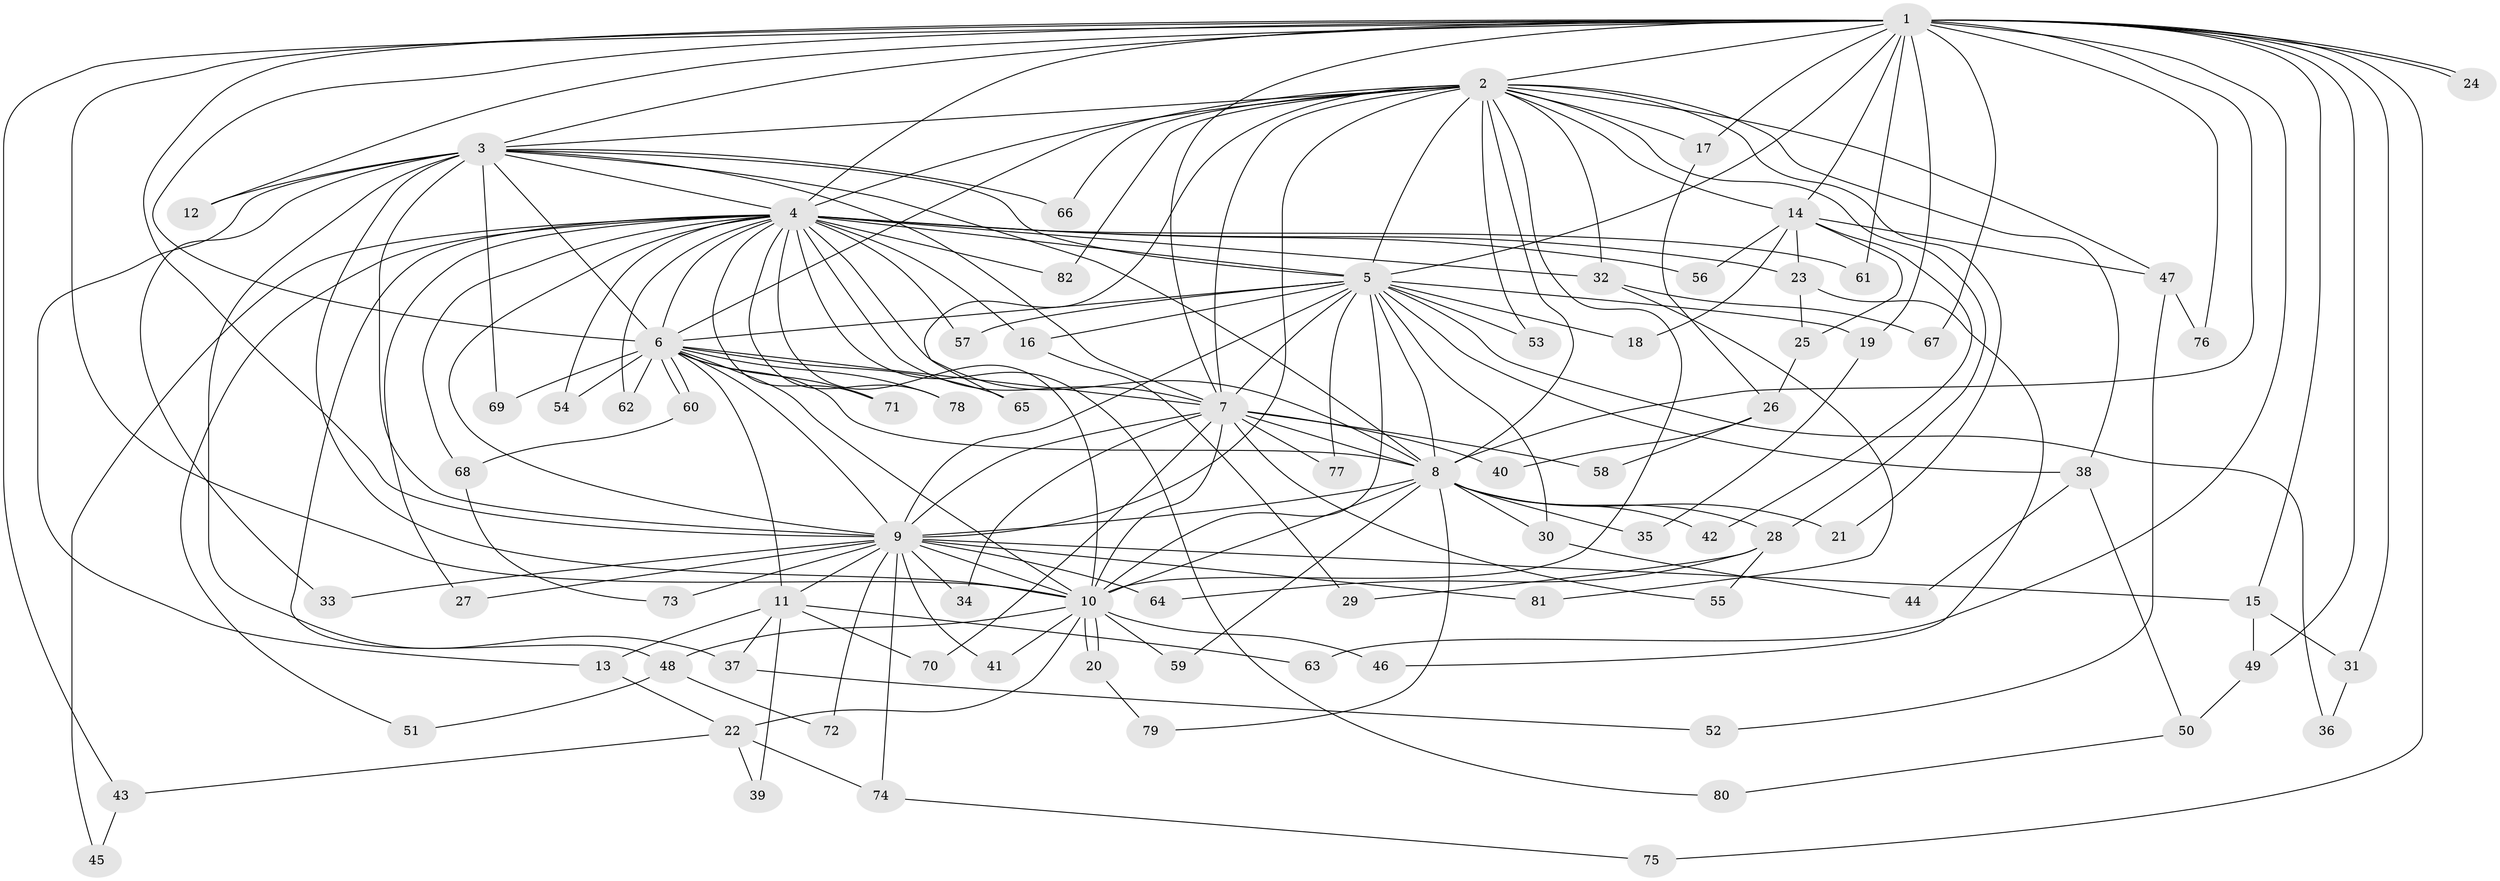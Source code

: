 // Generated by graph-tools (version 1.1) at 2025/11/02/27/25 16:11:00]
// undirected, 82 vertices, 189 edges
graph export_dot {
graph [start="1"]
  node [color=gray90,style=filled];
  1;
  2;
  3;
  4;
  5;
  6;
  7;
  8;
  9;
  10;
  11;
  12;
  13;
  14;
  15;
  16;
  17;
  18;
  19;
  20;
  21;
  22;
  23;
  24;
  25;
  26;
  27;
  28;
  29;
  30;
  31;
  32;
  33;
  34;
  35;
  36;
  37;
  38;
  39;
  40;
  41;
  42;
  43;
  44;
  45;
  46;
  47;
  48;
  49;
  50;
  51;
  52;
  53;
  54;
  55;
  56;
  57;
  58;
  59;
  60;
  61;
  62;
  63;
  64;
  65;
  66;
  67;
  68;
  69;
  70;
  71;
  72;
  73;
  74;
  75;
  76;
  77;
  78;
  79;
  80;
  81;
  82;
  1 -- 2;
  1 -- 3;
  1 -- 4;
  1 -- 5;
  1 -- 6;
  1 -- 7;
  1 -- 8;
  1 -- 9;
  1 -- 10;
  1 -- 12;
  1 -- 14;
  1 -- 15;
  1 -- 17;
  1 -- 19;
  1 -- 24;
  1 -- 24;
  1 -- 31;
  1 -- 43;
  1 -- 49;
  1 -- 61;
  1 -- 63;
  1 -- 67;
  1 -- 75;
  1 -- 76;
  2 -- 3;
  2 -- 4;
  2 -- 5;
  2 -- 6;
  2 -- 7;
  2 -- 8;
  2 -- 9;
  2 -- 10;
  2 -- 14;
  2 -- 17;
  2 -- 21;
  2 -- 28;
  2 -- 32;
  2 -- 38;
  2 -- 47;
  2 -- 53;
  2 -- 65;
  2 -- 66;
  2 -- 82;
  3 -- 4;
  3 -- 5;
  3 -- 6;
  3 -- 7;
  3 -- 8;
  3 -- 9;
  3 -- 10;
  3 -- 12;
  3 -- 13;
  3 -- 33;
  3 -- 37;
  3 -- 66;
  3 -- 69;
  4 -- 5;
  4 -- 6;
  4 -- 7;
  4 -- 8;
  4 -- 9;
  4 -- 10;
  4 -- 16;
  4 -- 23;
  4 -- 27;
  4 -- 32;
  4 -- 45;
  4 -- 48;
  4 -- 51;
  4 -- 54;
  4 -- 56;
  4 -- 57;
  4 -- 61;
  4 -- 62;
  4 -- 68;
  4 -- 71;
  4 -- 78;
  4 -- 80;
  4 -- 82;
  5 -- 6;
  5 -- 7;
  5 -- 8;
  5 -- 9;
  5 -- 10;
  5 -- 16;
  5 -- 18;
  5 -- 19;
  5 -- 30;
  5 -- 36;
  5 -- 38;
  5 -- 53;
  5 -- 57;
  5 -- 77;
  6 -- 7;
  6 -- 8;
  6 -- 9;
  6 -- 10;
  6 -- 11;
  6 -- 54;
  6 -- 60;
  6 -- 60;
  6 -- 62;
  6 -- 65;
  6 -- 69;
  6 -- 71;
  6 -- 78;
  7 -- 8;
  7 -- 9;
  7 -- 10;
  7 -- 34;
  7 -- 40;
  7 -- 55;
  7 -- 58;
  7 -- 70;
  7 -- 77;
  8 -- 9;
  8 -- 10;
  8 -- 21;
  8 -- 28;
  8 -- 30;
  8 -- 35;
  8 -- 42;
  8 -- 59;
  8 -- 79;
  9 -- 10;
  9 -- 11;
  9 -- 15;
  9 -- 27;
  9 -- 33;
  9 -- 34;
  9 -- 41;
  9 -- 64;
  9 -- 72;
  9 -- 73;
  9 -- 74;
  9 -- 81;
  10 -- 20;
  10 -- 20;
  10 -- 22;
  10 -- 41;
  10 -- 46;
  10 -- 48;
  10 -- 59;
  11 -- 13;
  11 -- 37;
  11 -- 39;
  11 -- 63;
  11 -- 70;
  13 -- 22;
  14 -- 18;
  14 -- 23;
  14 -- 25;
  14 -- 42;
  14 -- 47;
  14 -- 56;
  15 -- 31;
  15 -- 49;
  16 -- 29;
  17 -- 26;
  19 -- 35;
  20 -- 79;
  22 -- 39;
  22 -- 43;
  22 -- 74;
  23 -- 25;
  23 -- 46;
  25 -- 26;
  26 -- 40;
  26 -- 58;
  28 -- 29;
  28 -- 55;
  28 -- 64;
  30 -- 44;
  31 -- 36;
  32 -- 67;
  32 -- 81;
  37 -- 52;
  38 -- 44;
  38 -- 50;
  43 -- 45;
  47 -- 52;
  47 -- 76;
  48 -- 51;
  48 -- 72;
  49 -- 50;
  50 -- 80;
  60 -- 68;
  68 -- 73;
  74 -- 75;
}
